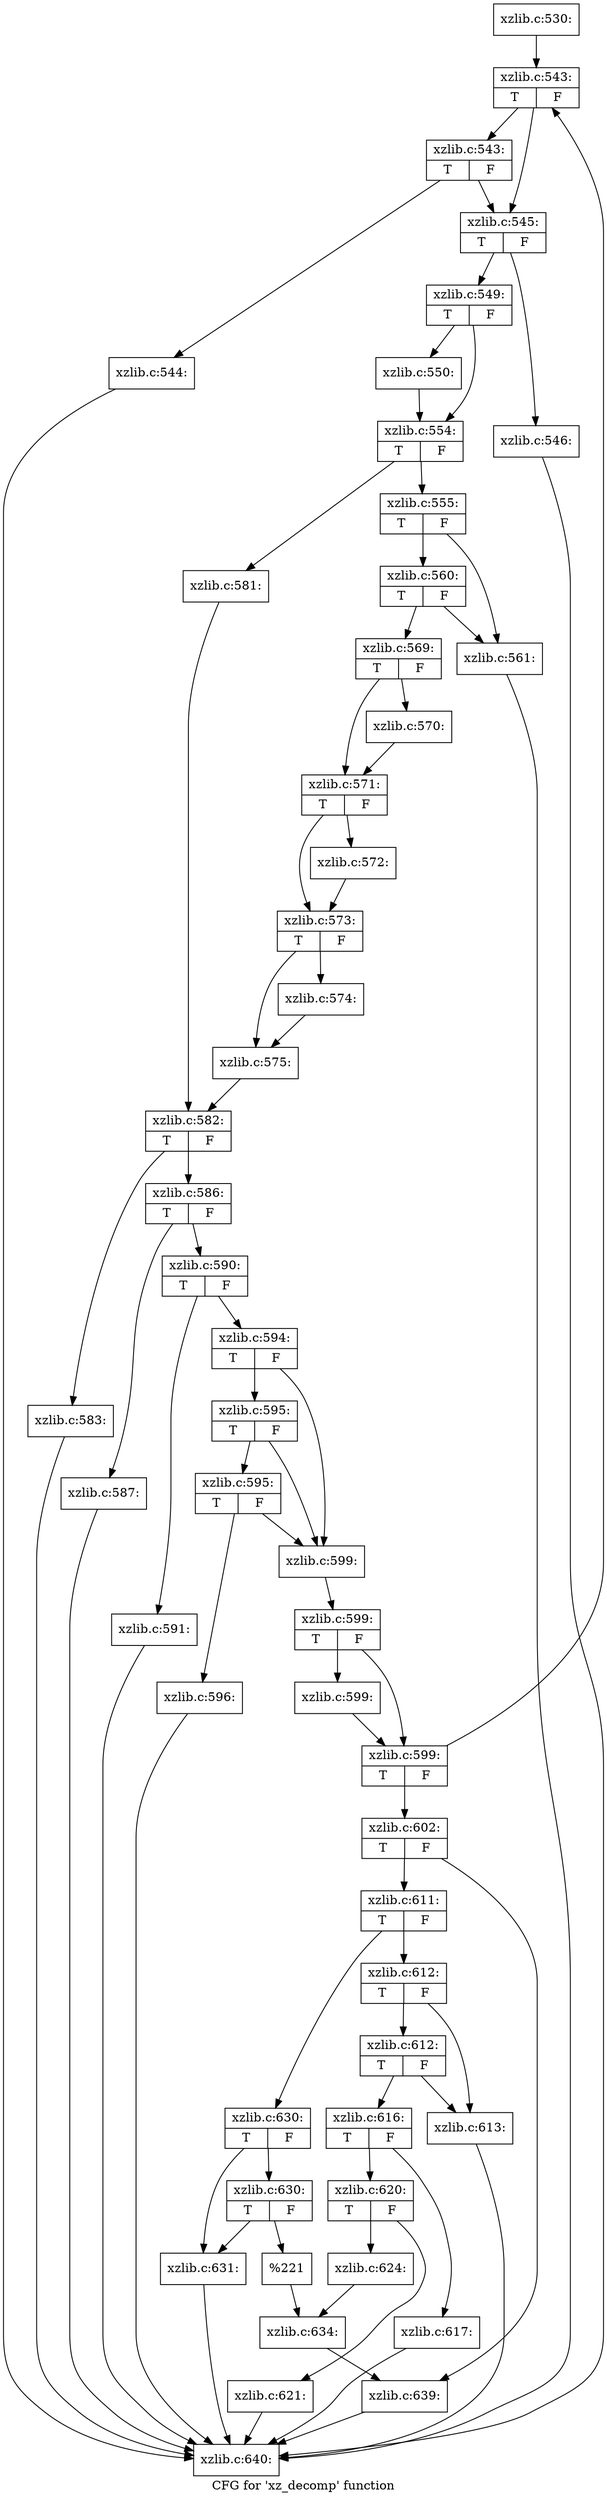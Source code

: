 digraph "CFG for 'xz_decomp' function" {
	label="CFG for 'xz_decomp' function";

	Node0x559901d133b0 [shape=record,label="{xzlib.c:530:}"];
	Node0x559901d133b0 -> Node0x559901d594e0;
	Node0x559901d594e0 [shape=record,label="{xzlib.c:543:|{<s0>T|<s1>F}}"];
	Node0x559901d594e0 -> Node0x559901d598b0;
	Node0x559901d594e0 -> Node0x559901d59860;
	Node0x559901d598b0 [shape=record,label="{xzlib.c:543:|{<s0>T|<s1>F}}"];
	Node0x559901d598b0 -> Node0x559901d59810;
	Node0x559901d598b0 -> Node0x559901d59860;
	Node0x559901d59810 [shape=record,label="{xzlib.c:544:}"];
	Node0x559901d59810 -> Node0x559901d13400;
	Node0x559901d59860 [shape=record,label="{xzlib.c:545:|{<s0>T|<s1>F}}"];
	Node0x559901d59860 -> Node0x559901d59ff0;
	Node0x559901d59860 -> Node0x559901d5a040;
	Node0x559901d59ff0 [shape=record,label="{xzlib.c:546:}"];
	Node0x559901d59ff0 -> Node0x559901d13400;
	Node0x559901d5a040 [shape=record,label="{xzlib.c:549:|{<s0>T|<s1>F}}"];
	Node0x559901d5a040 -> Node0x559901d5a980;
	Node0x559901d5a040 -> Node0x559901d5a9d0;
	Node0x559901d5a980 [shape=record,label="{xzlib.c:550:}"];
	Node0x559901d5a980 -> Node0x559901d5a9d0;
	Node0x559901d5a9d0 [shape=record,label="{xzlib.c:554:|{<s0>T|<s1>F}}"];
	Node0x559901d5a9d0 -> Node0x559901d5ae90;
	Node0x559901d5a9d0 -> Node0x559901d5af30;
	Node0x559901d5ae90 [shape=record,label="{xzlib.c:555:|{<s0>T|<s1>F}}"];
	Node0x559901d5ae90 -> Node0x559901d5d640;
	Node0x559901d5ae90 -> Node0x559901d5d6e0;
	Node0x559901d5d6e0 [shape=record,label="{xzlib.c:560:|{<s0>T|<s1>F}}"];
	Node0x559901d5d6e0 -> Node0x559901d5d640;
	Node0x559901d5d6e0 -> Node0x559901d5d690;
	Node0x559901d5d640 [shape=record,label="{xzlib.c:561:}"];
	Node0x559901d5d640 -> Node0x559901d13400;
	Node0x559901d5d690 [shape=record,label="{xzlib.c:569:|{<s0>T|<s1>F}}"];
	Node0x559901d5d690 -> Node0x559901d5e180;
	Node0x559901d5d690 -> Node0x559901d5e1d0;
	Node0x559901d5e180 [shape=record,label="{xzlib.c:570:}"];
	Node0x559901d5e180 -> Node0x559901d5e1d0;
	Node0x559901d5e1d0 [shape=record,label="{xzlib.c:571:|{<s0>T|<s1>F}}"];
	Node0x559901d5e1d0 -> Node0x559901d5e6a0;
	Node0x559901d5e1d0 -> Node0x559901d5e6f0;
	Node0x559901d5e6a0 [shape=record,label="{xzlib.c:572:}"];
	Node0x559901d5e6a0 -> Node0x559901d5e6f0;
	Node0x559901d5e6f0 [shape=record,label="{xzlib.c:573:|{<s0>T|<s1>F}}"];
	Node0x559901d5e6f0 -> Node0x559901d5ebc0;
	Node0x559901d5e6f0 -> Node0x559901d5ec10;
	Node0x559901d5ebc0 [shape=record,label="{xzlib.c:574:}"];
	Node0x559901d5ebc0 -> Node0x559901d5ec10;
	Node0x559901d5ec10 [shape=record,label="{xzlib.c:575:}"];
	Node0x559901d5ec10 -> Node0x559901d5aee0;
	Node0x559901d5af30 [shape=record,label="{xzlib.c:581:}"];
	Node0x559901d5af30 -> Node0x559901d5aee0;
	Node0x559901d5aee0 [shape=record,label="{xzlib.c:582:|{<s0>T|<s1>F}}"];
	Node0x559901d5aee0 -> Node0x559901d60d20;
	Node0x559901d5aee0 -> Node0x559901d60d70;
	Node0x559901d60d20 [shape=record,label="{xzlib.c:583:}"];
	Node0x559901d60d20 -> Node0x559901d13400;
	Node0x559901d60d70 [shape=record,label="{xzlib.c:586:|{<s0>T|<s1>F}}"];
	Node0x559901d60d70 -> Node0x559901d61420;
	Node0x559901d60d70 -> Node0x559901d61470;
	Node0x559901d61420 [shape=record,label="{xzlib.c:587:}"];
	Node0x559901d61420 -> Node0x559901d13400;
	Node0x559901d61470 [shape=record,label="{xzlib.c:590:|{<s0>T|<s1>F}}"];
	Node0x559901d61470 -> Node0x559901d61d20;
	Node0x559901d61470 -> Node0x559901d61d70;
	Node0x559901d61d20 [shape=record,label="{xzlib.c:591:}"];
	Node0x559901d61d20 -> Node0x559901d13400;
	Node0x559901d61d70 [shape=record,label="{xzlib.c:594:|{<s0>T|<s1>F}}"];
	Node0x559901d61d70 -> Node0x559901d62740;
	Node0x559901d61d70 -> Node0x559901d62670;
	Node0x559901d62740 [shape=record,label="{xzlib.c:595:|{<s0>T|<s1>F}}"];
	Node0x559901d62740 -> Node0x559901d626c0;
	Node0x559901d62740 -> Node0x559901d62670;
	Node0x559901d626c0 [shape=record,label="{xzlib.c:595:|{<s0>T|<s1>F}}"];
	Node0x559901d626c0 -> Node0x559901d62620;
	Node0x559901d626c0 -> Node0x559901d62670;
	Node0x559901d62620 [shape=record,label="{xzlib.c:596:}"];
	Node0x559901d62620 -> Node0x559901d13400;
	Node0x559901d62670 [shape=record,label="{xzlib.c:599:}"];
	Node0x559901d62670 -> Node0x559901d59490;
	Node0x559901d59490 [shape=record,label="{xzlib.c:599:|{<s0>T|<s1>F}}"];
	Node0x559901d59490 -> Node0x559901d63820;
	Node0x559901d59490 -> Node0x559901d637d0;
	Node0x559901d63820 [shape=record,label="{xzlib.c:599:}"];
	Node0x559901d63820 -> Node0x559901d637d0;
	Node0x559901d637d0 [shape=record,label="{xzlib.c:599:|{<s0>T|<s1>F}}"];
	Node0x559901d637d0 -> Node0x559901d594e0;
	Node0x559901d637d0 -> Node0x559901d59440;
	Node0x559901d59440 [shape=record,label="{xzlib.c:602:|{<s0>T|<s1>F}}"];
	Node0x559901d59440 -> Node0x559901d655d0;
	Node0x559901d59440 -> Node0x559901d65620;
	Node0x559901d655d0 [shape=record,label="{xzlib.c:611:|{<s0>T|<s1>F}}"];
	Node0x559901d655d0 -> Node0x559901d659e0;
	Node0x559901d655d0 -> Node0x559901d65a80;
	Node0x559901d659e0 [shape=record,label="{xzlib.c:612:|{<s0>T|<s1>F}}"];
	Node0x559901d659e0 -> Node0x559901d65f10;
	Node0x559901d659e0 -> Node0x559901d65fb0;
	Node0x559901d65fb0 [shape=record,label="{xzlib.c:612:|{<s0>T|<s1>F}}"];
	Node0x559901d65fb0 -> Node0x559901d65f10;
	Node0x559901d65fb0 -> Node0x559901d65f60;
	Node0x559901d65f10 [shape=record,label="{xzlib.c:613:}"];
	Node0x559901d65f10 -> Node0x559901d13400;
	Node0x559901d65f60 [shape=record,label="{xzlib.c:616:|{<s0>T|<s1>F}}"];
	Node0x559901d65f60 -> Node0x559901d674f0;
	Node0x559901d65f60 -> Node0x559901d67540;
	Node0x559901d674f0 [shape=record,label="{xzlib.c:617:}"];
	Node0x559901d674f0 -> Node0x559901d13400;
	Node0x559901d67540 [shape=record,label="{xzlib.c:620:|{<s0>T|<s1>F}}"];
	Node0x559901d67540 -> Node0x559901d68050;
	Node0x559901d67540 -> Node0x559901d680a0;
	Node0x559901d68050 [shape=record,label="{xzlib.c:621:}"];
	Node0x559901d68050 -> Node0x559901d13400;
	Node0x559901d680a0 [shape=record,label="{xzlib.c:624:}"];
	Node0x559901d680a0 -> Node0x559901d65a30;
	Node0x559901d65a80 [shape=record,label="{xzlib.c:630:|{<s0>T|<s1>F}}"];
	Node0x559901d65a80 -> Node0x559901d69a30;
	Node0x559901d65a80 -> Node0x559901d69ad0;
	Node0x559901d69ad0 [shape=record,label="{xzlib.c:630:|{<s0>T|<s1>F}}"];
	Node0x559901d69ad0 -> Node0x559901d69a80;
	Node0x559901d69ad0 -> Node0x559901d69a30;
	Node0x559901d69a30 [shape=record,label="{xzlib.c:631:}"];
	Node0x559901d69a30 -> Node0x559901d13400;
	Node0x559901d69a80 [shape=record,label="{%221}"];
	Node0x559901d69a80 -> Node0x559901d65a30;
	Node0x559901d65a30 [shape=record,label="{xzlib.c:634:}"];
	Node0x559901d65a30 -> Node0x559901d65620;
	Node0x559901d65620 [shape=record,label="{xzlib.c:639:}"];
	Node0x559901d65620 -> Node0x559901d13400;
	Node0x559901d13400 [shape=record,label="{xzlib.c:640:}"];
}
